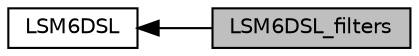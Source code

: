 digraph "LSM6DSL_filters"
{
  edge [fontname="Helvetica",fontsize="10",labelfontname="Helvetica",labelfontsize="10"];
  node [fontname="Helvetica",fontsize="10",shape=box];
  rankdir=LR;
  Node2 [label="LSM6DSL",height=0.2,width=0.4,color="black", fillcolor="white", style="filled",URL="$group___l_s_m6_d_s_l.html",tooltip="This file provides a set of functions needed to drive the lsm6dsl enanced inertial module."];
  Node1 [label="LSM6DSL_filters",height=0.2,width=0.4,color="black", fillcolor="grey75", style="filled", fontcolor="black",tooltip="This section group all the functions concerning the filters configuration that impact both accelerome..."];
  Node2->Node1 [shape=plaintext, dir="back", style="solid"];
}
